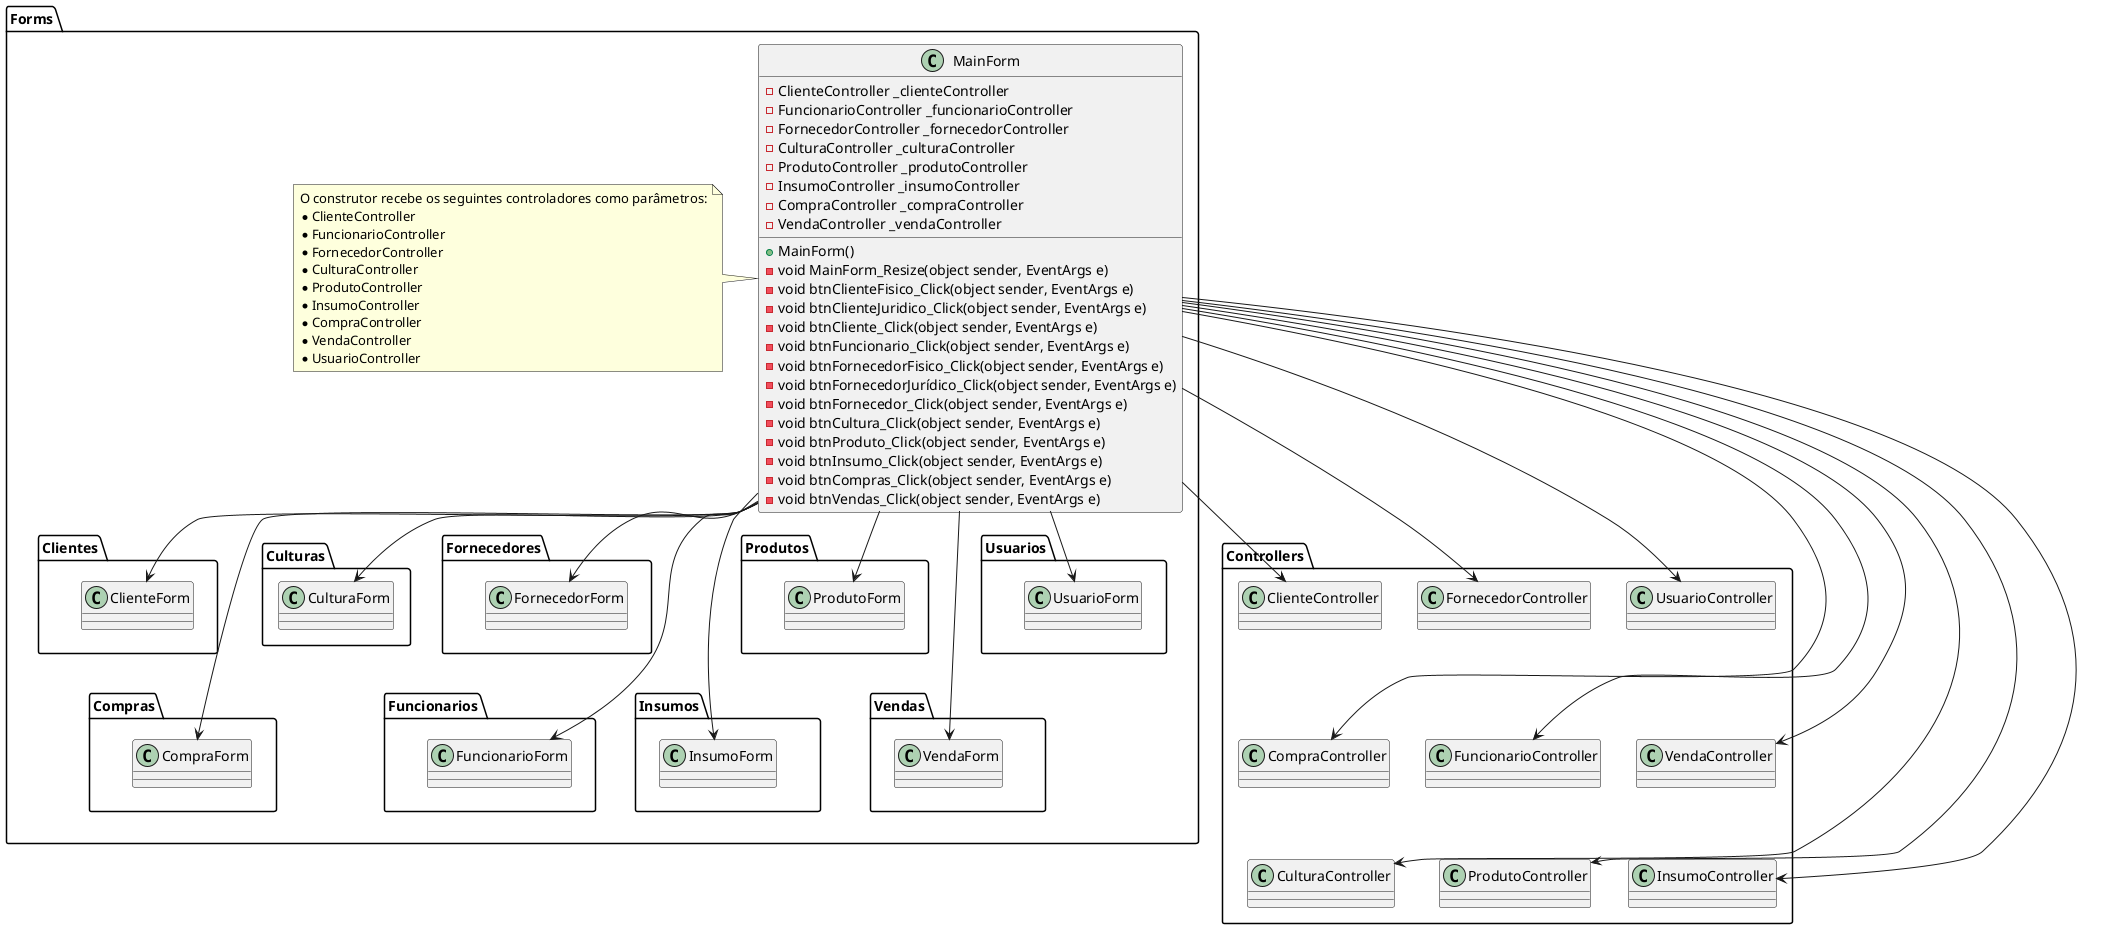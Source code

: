 ﻿@startuml

package Controllers
{
    class ClienteController

    class CompraController

    class CulturaController

    class FornecedorController

    class FuncionarioController

    class InsumoController

    class ProdutoController

    class VendaController

    class UsuarioController
}

package Forms
{
    class MainForm {
      - ClienteController _clienteController
      - FuncionarioController _funcionarioController
      - FornecedorController _fornecedorController
      - CulturaController _culturaController
      - ProdutoController _produtoController
      - InsumoController _insumoController
      - CompraController _compraController
      - VendaController _vendaController
      + MainForm()
      - void MainForm_Resize(object sender, EventArgs e)
      - void btnClienteFisico_Click(object sender, EventArgs e)
      - void btnClienteJuridico_Click(object sender, EventArgs e)
      - void btnCliente_Click(object sender, EventArgs e)
      - void btnFuncionario_Click(object sender, EventArgs e)
      - void btnFornecedorFisico_Click(object sender, EventArgs e)
      - void btnFornecedorJurídico_Click(object sender, EventArgs e)
      - void btnFornecedor_Click(object sender, EventArgs e)
      - void btnCultura_Click(object sender, EventArgs e)
      - void btnProduto_Click(object sender, EventArgs e)
      - void btnInsumo_Click(object sender, EventArgs e)
      - void btnCompras_Click(object sender, EventArgs e)
      - void btnVendas_Click(object sender, EventArgs e)
    }

    package Clientes
    {
        class ClienteForm
    }

    package Compras
        {
            class CompraForm
        }

    package Culturas
        {
            class CulturaForm
        }

    package Fornecedores
        {
            class FornecedorForm
        }

    package Funcionarios
            {
                class FuncionarioForm
            }

    package Insumos
            {
                class InsumoForm
            }

    package Produtos
            {
                class ProdutoForm
            }

    package Vendas
            {
                class VendaForm
            }

    package Usuarios
    {
        class UsuarioForm
    }

    note left of MainForm
          O construtor recebe os seguintes controladores como parâmetros:
          * ClienteController
          * FuncionarioController
          * FornecedorController
          * CulturaController
          * ProdutoController
          * InsumoController
          * CompraController
          * VendaController
          * UsuarioController
        end note

    MainForm -right-> ClienteController
    MainForm --> ClienteForm
    MainForm --> FuncionarioController
    MainForm --> FuncionarioForm
    MainForm --> FornecedorController
    MainForm --> FornecedorForm
    MainForm --> CulturaController
    MainForm --> CulturaForm
    MainForm --> ProdutoController
    MainForm --> ProdutoForm
    MainForm --> InsumoController
    MainForm --> InsumoForm
    MainForm --> CompraController
    MainForm --> CompraForm
    MainForm --> VendaController
    MainForm --> VendaForm
    MainForm --> UsuarioController
    MainForm --> UsuarioForm
    ClienteController -down[hidden]-> CompraController
    CompraController -down[hidden]-> CulturaController
    FornecedorController -down[hidden]-> FuncionarioController
    FuncionarioController -down[hidden]-> ProdutoController
    UsuarioController -down[hidden]-> VendaController
    VendaController -down[hidden]-> InsumoController

    Usuarios -down[hidden]-> Vendas
    Produtos -down[hidden]-> Insumos
    Fornecedores -down[hidden]-> Funcionarios
    Clientes -down[hidden]-> Compras
}

@enduml